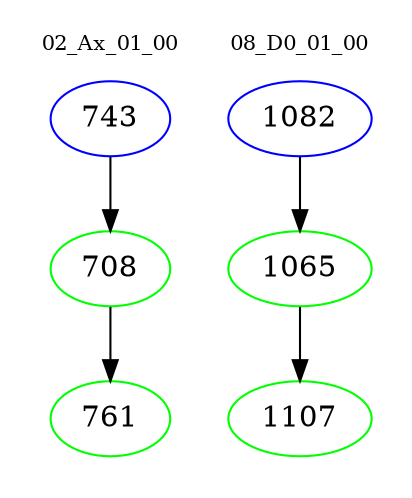 digraph{
subgraph cluster_0 {
color = white
label = "02_Ax_01_00";
fontsize=10;
T0_743 [label="743", color="blue"]
T0_743 -> T0_708 [color="black"]
T0_708 [label="708", color="green"]
T0_708 -> T0_761 [color="black"]
T0_761 [label="761", color="green"]
}
subgraph cluster_1 {
color = white
label = "08_D0_01_00";
fontsize=10;
T1_1082 [label="1082", color="blue"]
T1_1082 -> T1_1065 [color="black"]
T1_1065 [label="1065", color="green"]
T1_1065 -> T1_1107 [color="black"]
T1_1107 [label="1107", color="green"]
}
}
